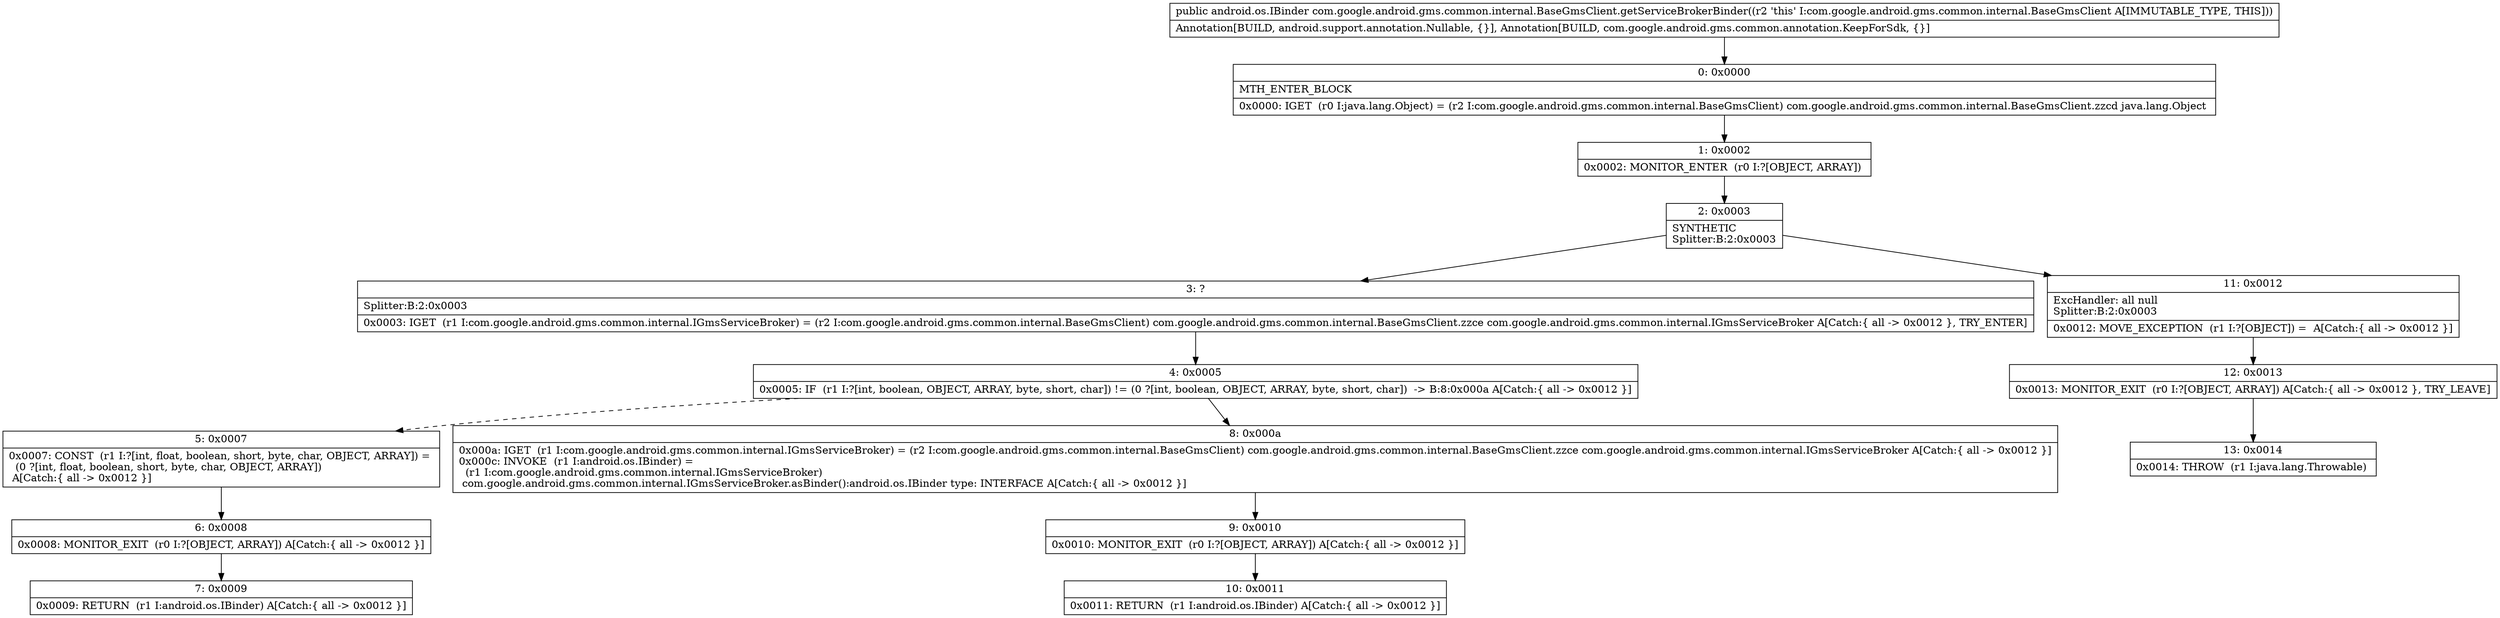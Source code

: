 digraph "CFG forcom.google.android.gms.common.internal.BaseGmsClient.getServiceBrokerBinder()Landroid\/os\/IBinder;" {
Node_0 [shape=record,label="{0\:\ 0x0000|MTH_ENTER_BLOCK\l|0x0000: IGET  (r0 I:java.lang.Object) = (r2 I:com.google.android.gms.common.internal.BaseGmsClient) com.google.android.gms.common.internal.BaseGmsClient.zzcd java.lang.Object \l}"];
Node_1 [shape=record,label="{1\:\ 0x0002|0x0002: MONITOR_ENTER  (r0 I:?[OBJECT, ARRAY]) \l}"];
Node_2 [shape=record,label="{2\:\ 0x0003|SYNTHETIC\lSplitter:B:2:0x0003\l}"];
Node_3 [shape=record,label="{3\:\ ?|Splitter:B:2:0x0003\l|0x0003: IGET  (r1 I:com.google.android.gms.common.internal.IGmsServiceBroker) = (r2 I:com.google.android.gms.common.internal.BaseGmsClient) com.google.android.gms.common.internal.BaseGmsClient.zzce com.google.android.gms.common.internal.IGmsServiceBroker A[Catch:\{ all \-\> 0x0012 \}, TRY_ENTER]\l}"];
Node_4 [shape=record,label="{4\:\ 0x0005|0x0005: IF  (r1 I:?[int, boolean, OBJECT, ARRAY, byte, short, char]) != (0 ?[int, boolean, OBJECT, ARRAY, byte, short, char])  \-\> B:8:0x000a A[Catch:\{ all \-\> 0x0012 \}]\l}"];
Node_5 [shape=record,label="{5\:\ 0x0007|0x0007: CONST  (r1 I:?[int, float, boolean, short, byte, char, OBJECT, ARRAY]) = \l  (0 ?[int, float, boolean, short, byte, char, OBJECT, ARRAY])\l A[Catch:\{ all \-\> 0x0012 \}]\l}"];
Node_6 [shape=record,label="{6\:\ 0x0008|0x0008: MONITOR_EXIT  (r0 I:?[OBJECT, ARRAY]) A[Catch:\{ all \-\> 0x0012 \}]\l}"];
Node_7 [shape=record,label="{7\:\ 0x0009|0x0009: RETURN  (r1 I:android.os.IBinder) A[Catch:\{ all \-\> 0x0012 \}]\l}"];
Node_8 [shape=record,label="{8\:\ 0x000a|0x000a: IGET  (r1 I:com.google.android.gms.common.internal.IGmsServiceBroker) = (r2 I:com.google.android.gms.common.internal.BaseGmsClient) com.google.android.gms.common.internal.BaseGmsClient.zzce com.google.android.gms.common.internal.IGmsServiceBroker A[Catch:\{ all \-\> 0x0012 \}]\l0x000c: INVOKE  (r1 I:android.os.IBinder) = \l  (r1 I:com.google.android.gms.common.internal.IGmsServiceBroker)\l com.google.android.gms.common.internal.IGmsServiceBroker.asBinder():android.os.IBinder type: INTERFACE A[Catch:\{ all \-\> 0x0012 \}]\l}"];
Node_9 [shape=record,label="{9\:\ 0x0010|0x0010: MONITOR_EXIT  (r0 I:?[OBJECT, ARRAY]) A[Catch:\{ all \-\> 0x0012 \}]\l}"];
Node_10 [shape=record,label="{10\:\ 0x0011|0x0011: RETURN  (r1 I:android.os.IBinder) A[Catch:\{ all \-\> 0x0012 \}]\l}"];
Node_11 [shape=record,label="{11\:\ 0x0012|ExcHandler: all null\lSplitter:B:2:0x0003\l|0x0012: MOVE_EXCEPTION  (r1 I:?[OBJECT]) =  A[Catch:\{ all \-\> 0x0012 \}]\l}"];
Node_12 [shape=record,label="{12\:\ 0x0013|0x0013: MONITOR_EXIT  (r0 I:?[OBJECT, ARRAY]) A[Catch:\{ all \-\> 0x0012 \}, TRY_LEAVE]\l}"];
Node_13 [shape=record,label="{13\:\ 0x0014|0x0014: THROW  (r1 I:java.lang.Throwable) \l}"];
MethodNode[shape=record,label="{public android.os.IBinder com.google.android.gms.common.internal.BaseGmsClient.getServiceBrokerBinder((r2 'this' I:com.google.android.gms.common.internal.BaseGmsClient A[IMMUTABLE_TYPE, THIS]))  | Annotation[BUILD, android.support.annotation.Nullable, \{\}], Annotation[BUILD, com.google.android.gms.common.annotation.KeepForSdk, \{\}]\l}"];
MethodNode -> Node_0;
Node_0 -> Node_1;
Node_1 -> Node_2;
Node_2 -> Node_3;
Node_2 -> Node_11;
Node_3 -> Node_4;
Node_4 -> Node_5[style=dashed];
Node_4 -> Node_8;
Node_5 -> Node_6;
Node_6 -> Node_7;
Node_8 -> Node_9;
Node_9 -> Node_10;
Node_11 -> Node_12;
Node_12 -> Node_13;
}

